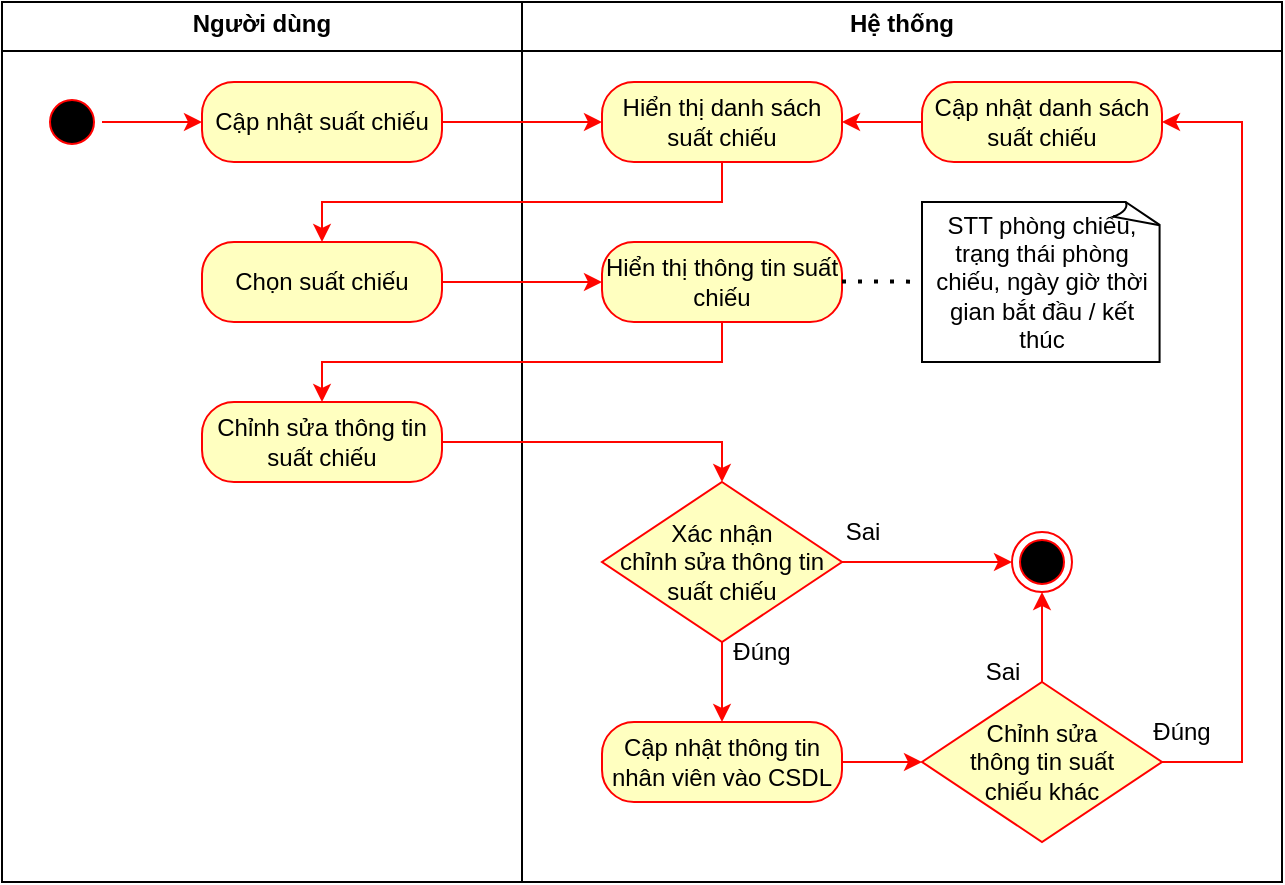 <mxfile version="26.0.7">
  <diagram name="Page-1" id="gM6A2SAk7b7OR7F0AIPG">
    <mxGraphModel dx="976" dy="418" grid="1" gridSize="10" guides="1" tooltips="1" connect="1" arrows="1" fold="1" page="1" pageScale="1" pageWidth="850" pageHeight="1100" math="0" shadow="0">
      <root>
        <mxCell id="0" />
        <mxCell id="1" parent="0" />
        <mxCell id="LBbw3lxkwzRhqkfQi1AQ-1" value="&lt;p style=&quot;margin:0px;margin-top:4px;text-align:center;&quot;&gt;&lt;b&gt;Hệ thống&lt;/b&gt;&lt;/p&gt;&lt;hr size=&quot;1&quot; style=&quot;border-style:solid;&quot;&gt;&lt;div style=&quot;height:2px;&quot;&gt;&lt;/div&gt;" style="verticalAlign=top;align=left;overflow=fill;html=1;whiteSpace=wrap;" parent="1" vertex="1">
          <mxGeometry x="260" width="380" height="440" as="geometry" />
        </mxCell>
        <mxCell id="LBbw3lxkwzRhqkfQi1AQ-2" value="&lt;p style=&quot;margin:0px;margin-top:4px;text-align:center;&quot;&gt;&lt;b&gt;Người dùng&lt;/b&gt;&lt;/p&gt;&lt;hr size=&quot;1&quot; style=&quot;border-style:solid;&quot;&gt;&lt;div style=&quot;height:2px;&quot;&gt;&lt;/div&gt;" style="verticalAlign=top;align=left;overflow=fill;html=1;whiteSpace=wrap;" parent="1" vertex="1">
          <mxGeometry width="260" height="440" as="geometry" />
        </mxCell>
        <mxCell id="LBbw3lxkwzRhqkfQi1AQ-3" value="" style="ellipse;html=1;shape=startState;fillColor=#000000;strokeColor=#ff0000;" parent="1" vertex="1">
          <mxGeometry x="20" y="45" width="30" height="30" as="geometry" />
        </mxCell>
        <mxCell id="LBbw3lxkwzRhqkfQi1AQ-4" value="" style="edgeStyle=orthogonalEdgeStyle;rounded=0;orthogonalLoop=1;jettySize=auto;html=1;strokeColor=#FF0500;" parent="1" source="LBbw3lxkwzRhqkfQi1AQ-3" target="LBbw3lxkwzRhqkfQi1AQ-6" edge="1">
          <mxGeometry relative="1" as="geometry" />
        </mxCell>
        <mxCell id="LBbw3lxkwzRhqkfQi1AQ-5" value="" style="edgeStyle=orthogonalEdgeStyle;rounded=0;orthogonalLoop=1;jettySize=auto;html=1;strokeColor=#FF0500;" parent="1" source="LBbw3lxkwzRhqkfQi1AQ-6" target="LBbw3lxkwzRhqkfQi1AQ-8" edge="1">
          <mxGeometry relative="1" as="geometry" />
        </mxCell>
        <mxCell id="LBbw3lxkwzRhqkfQi1AQ-6" value="Cập nhật suất chiếu" style="rounded=1;whiteSpace=wrap;html=1;arcSize=40;fontColor=#000000;fillColor=#ffffc0;strokeColor=#ff0000;" parent="1" vertex="1">
          <mxGeometry x="100" y="40" width="120" height="40" as="geometry" />
        </mxCell>
        <mxCell id="LBbw3lxkwzRhqkfQi1AQ-7" style="edgeStyle=orthogonalEdgeStyle;rounded=0;orthogonalLoop=1;jettySize=auto;html=1;entryX=0.5;entryY=0;entryDx=0;entryDy=0;strokeColor=#FF0500;" parent="1" source="LBbw3lxkwzRhqkfQi1AQ-8" target="LBbw3lxkwzRhqkfQi1AQ-10" edge="1">
          <mxGeometry relative="1" as="geometry">
            <Array as="points">
              <mxPoint x="360" y="100" />
              <mxPoint x="160" y="100" />
            </Array>
          </mxGeometry>
        </mxCell>
        <mxCell id="LBbw3lxkwzRhqkfQi1AQ-8" value="Hiển thị danh sách suất chiếu" style="rounded=1;whiteSpace=wrap;html=1;arcSize=40;fontColor=#000000;fillColor=#ffffc0;strokeColor=#ff0000;" parent="1" vertex="1">
          <mxGeometry x="300" y="40" width="120" height="40" as="geometry" />
        </mxCell>
        <mxCell id="LBbw3lxkwzRhqkfQi1AQ-9" value="" style="edgeStyle=orthogonalEdgeStyle;rounded=0;orthogonalLoop=1;jettySize=auto;html=1;strokeColor=#FF0500;" parent="1" source="LBbw3lxkwzRhqkfQi1AQ-10" target="LBbw3lxkwzRhqkfQi1AQ-15" edge="1">
          <mxGeometry relative="1" as="geometry" />
        </mxCell>
        <mxCell id="LBbw3lxkwzRhqkfQi1AQ-10" value="Chọn suất chiếu" style="rounded=1;whiteSpace=wrap;html=1;arcSize=40;fontColor=#000000;fillColor=#ffffc0;strokeColor=#ff0000;" parent="1" vertex="1">
          <mxGeometry x="100" y="120" width="120" height="40" as="geometry" />
        </mxCell>
        <mxCell id="LBbw3lxkwzRhqkfQi1AQ-11" value="STT phòng chiếu&lt;span style=&quot;color: light-dark(rgb(0, 0, 0), rgb(255, 255, 255)); background-color: transparent;&quot;&gt;, trạng thái phòng chiếu, ngày giờ thời gian bắt đầu / kết thúc&lt;/span&gt;" style="whiteSpace=wrap;html=1;shape=mxgraph.basic.document;align=center;" parent="1" vertex="1">
          <mxGeometry x="460" y="100" width="120" height="80" as="geometry" />
        </mxCell>
        <mxCell id="LBbw3lxkwzRhqkfQi1AQ-12" style="edgeStyle=orthogonalEdgeStyle;rounded=0;orthogonalLoop=1;jettySize=auto;html=1;entryX=0.5;entryY=0;entryDx=0;entryDy=0;strokeColor=#FF0500;" parent="1" source="LBbw3lxkwzRhqkfQi1AQ-13" target="LBbw3lxkwzRhqkfQi1AQ-18" edge="1">
          <mxGeometry relative="1" as="geometry" />
        </mxCell>
        <mxCell id="LBbw3lxkwzRhqkfQi1AQ-13" value="Chỉnh sửa thông tin suất chiếu" style="rounded=1;whiteSpace=wrap;html=1;arcSize=40;fontColor=#000000;fillColor=#ffffc0;strokeColor=#ff0000;" parent="1" vertex="1">
          <mxGeometry x="100" y="200" width="120" height="40" as="geometry" />
        </mxCell>
        <mxCell id="LBbw3lxkwzRhqkfQi1AQ-14" style="edgeStyle=orthogonalEdgeStyle;rounded=0;orthogonalLoop=1;jettySize=auto;html=1;entryX=0.5;entryY=0;entryDx=0;entryDy=0;strokeColor=#FF0500;" parent="1" source="LBbw3lxkwzRhqkfQi1AQ-15" target="LBbw3lxkwzRhqkfQi1AQ-13" edge="1">
          <mxGeometry relative="1" as="geometry">
            <mxPoint x="210" y="190" as="targetPoint" />
            <Array as="points">
              <mxPoint x="360" y="180" />
              <mxPoint x="160" y="180" />
            </Array>
          </mxGeometry>
        </mxCell>
        <mxCell id="LBbw3lxkwzRhqkfQi1AQ-15" value="Hiển thị thông tin suất chiếu" style="rounded=1;whiteSpace=wrap;html=1;arcSize=40;fontColor=#000000;fillColor=#ffffc0;strokeColor=#ff0000;" parent="1" vertex="1">
          <mxGeometry x="300" y="120" width="120" height="40" as="geometry" />
        </mxCell>
        <mxCell id="LBbw3lxkwzRhqkfQi1AQ-16" value="" style="edgeStyle=orthogonalEdgeStyle;rounded=0;orthogonalLoop=1;jettySize=auto;html=1;strokeColor=#FF0500;" parent="1" source="LBbw3lxkwzRhqkfQi1AQ-18" target="LBbw3lxkwzRhqkfQi1AQ-20" edge="1">
          <mxGeometry relative="1" as="geometry" />
        </mxCell>
        <mxCell id="LBbw3lxkwzRhqkfQi1AQ-17" value="" style="edgeStyle=orthogonalEdgeStyle;rounded=0;orthogonalLoop=1;jettySize=auto;html=1;strokeColor=#FF0500;" parent="1" source="LBbw3lxkwzRhqkfQi1AQ-18" target="LBbw3lxkwzRhqkfQi1AQ-26" edge="1">
          <mxGeometry relative="1" as="geometry" />
        </mxCell>
        <mxCell id="LBbw3lxkwzRhqkfQi1AQ-18" value="Xác nhận&lt;br&gt;chỉnh sửa thông tin&lt;br&gt;suất chiếu" style="rhombus;whiteSpace=wrap;html=1;fontColor=#000000;fillColor=#ffffc0;strokeColor=#FF0000;" parent="1" vertex="1">
          <mxGeometry x="300" y="240" width="120" height="80" as="geometry" />
        </mxCell>
        <mxCell id="LBbw3lxkwzRhqkfQi1AQ-19" value="" style="edgeStyle=orthogonalEdgeStyle;rounded=0;orthogonalLoop=1;jettySize=auto;html=1;strokeColor=#FF0500;" parent="1" source="LBbw3lxkwzRhqkfQi1AQ-20" target="LBbw3lxkwzRhqkfQi1AQ-23" edge="1">
          <mxGeometry relative="1" as="geometry" />
        </mxCell>
        <mxCell id="LBbw3lxkwzRhqkfQi1AQ-20" value="Cập nhật thông tin nhân viên vào CSDL" style="rounded=1;whiteSpace=wrap;html=1;arcSize=40;fontColor=#000000;fillColor=#ffffc0;strokeColor=#ff0000;" parent="1" vertex="1">
          <mxGeometry x="300" y="360" width="120" height="40" as="geometry" />
        </mxCell>
        <mxCell id="LBbw3lxkwzRhqkfQi1AQ-22" value="" style="edgeStyle=orthogonalEdgeStyle;rounded=0;orthogonalLoop=1;jettySize=auto;html=1;strokeColor=#FF0500;" parent="1" source="LBbw3lxkwzRhqkfQi1AQ-23" target="LBbw3lxkwzRhqkfQi1AQ-26" edge="1">
          <mxGeometry relative="1" as="geometry" />
        </mxCell>
        <mxCell id="LBbw3lxkwzRhqkfQi1AQ-28" style="edgeStyle=orthogonalEdgeStyle;rounded=0;orthogonalLoop=1;jettySize=auto;html=1;entryX=1;entryY=0.5;entryDx=0;entryDy=0;strokeColor=light-dark(#FF0500,#FFFFFF);" parent="1" source="LBbw3lxkwzRhqkfQi1AQ-23" target="LBbw3lxkwzRhqkfQi1AQ-25" edge="1">
          <mxGeometry relative="1" as="geometry">
            <Array as="points">
              <mxPoint x="620" y="380" />
              <mxPoint x="620" y="60" />
            </Array>
          </mxGeometry>
        </mxCell>
        <mxCell id="LBbw3lxkwzRhqkfQi1AQ-23" value="Chỉnh sửa&lt;br&gt;thông tin suất chiếu&amp;nbsp;khác" style="rhombus;whiteSpace=wrap;html=1;fontColor=#000000;fillColor=#ffffc0;strokeColor=#FF0000;" parent="1" vertex="1">
          <mxGeometry x="460" y="340" width="120" height="80" as="geometry" />
        </mxCell>
        <mxCell id="LBbw3lxkwzRhqkfQi1AQ-24" value="" style="edgeStyle=orthogonalEdgeStyle;rounded=0;orthogonalLoop=1;jettySize=auto;html=1;strokeColor=light-dark(#FF0500,#FFFFFF);" parent="1" source="LBbw3lxkwzRhqkfQi1AQ-25" target="LBbw3lxkwzRhqkfQi1AQ-8" edge="1">
          <mxGeometry relative="1" as="geometry" />
        </mxCell>
        <mxCell id="LBbw3lxkwzRhqkfQi1AQ-25" value="Cập nhật danh sách&lt;br&gt;suất chiếu" style="rounded=1;whiteSpace=wrap;html=1;arcSize=40;fontColor=#000000;fillColor=#ffffc0;strokeColor=#ff0000;" parent="1" vertex="1">
          <mxGeometry x="460" y="40" width="120" height="40" as="geometry" />
        </mxCell>
        <mxCell id="LBbw3lxkwzRhqkfQi1AQ-26" value="" style="ellipse;html=1;shape=endState;fillColor=#000000;strokeColor=#ff0000;" parent="1" vertex="1">
          <mxGeometry x="505" y="265" width="30" height="30" as="geometry" />
        </mxCell>
        <mxCell id="LBbw3lxkwzRhqkfQi1AQ-27" value="" style="endArrow=none;dashed=1;html=1;dashPattern=1 3;strokeWidth=2;rounded=0;" parent="1" edge="1">
          <mxGeometry width="50" height="50" relative="1" as="geometry">
            <mxPoint x="420" y="139.71" as="sourcePoint" />
            <mxPoint x="460" y="140" as="targetPoint" />
            <Array as="points">
              <mxPoint x="450" y="139.71" />
            </Array>
          </mxGeometry>
        </mxCell>
        <mxCell id="5mwLe3mAtU6Khgx0BeRU-1" value="Đúng" style="text;html=1;align=center;verticalAlign=middle;whiteSpace=wrap;rounded=0;fontFamily=Helvetica;fontSize=12;fontColor=#000000;" vertex="1" parent="1">
          <mxGeometry x="560" y="350" width="60" height="30" as="geometry" />
        </mxCell>
        <mxCell id="5mwLe3mAtU6Khgx0BeRU-2" value="Đúng" style="text;html=1;align=center;verticalAlign=middle;whiteSpace=wrap;rounded=0;fontFamily=Helvetica;fontSize=12;fontColor=#000000;" vertex="1" parent="1">
          <mxGeometry x="350" y="310" width="60" height="30" as="geometry" />
        </mxCell>
        <mxCell id="5mwLe3mAtU6Khgx0BeRU-3" value="Sai" style="text;html=1;align=center;verticalAlign=middle;resizable=0;points=[];autosize=1;strokeColor=none;fillColor=none;" vertex="1" parent="1">
          <mxGeometry x="480" y="320" width="40" height="30" as="geometry" />
        </mxCell>
        <mxCell id="5mwLe3mAtU6Khgx0BeRU-4" value="Sai" style="text;html=1;align=center;verticalAlign=middle;resizable=0;points=[];autosize=1;strokeColor=none;fillColor=none;" vertex="1" parent="1">
          <mxGeometry x="410" y="250" width="40" height="30" as="geometry" />
        </mxCell>
      </root>
    </mxGraphModel>
  </diagram>
</mxfile>
